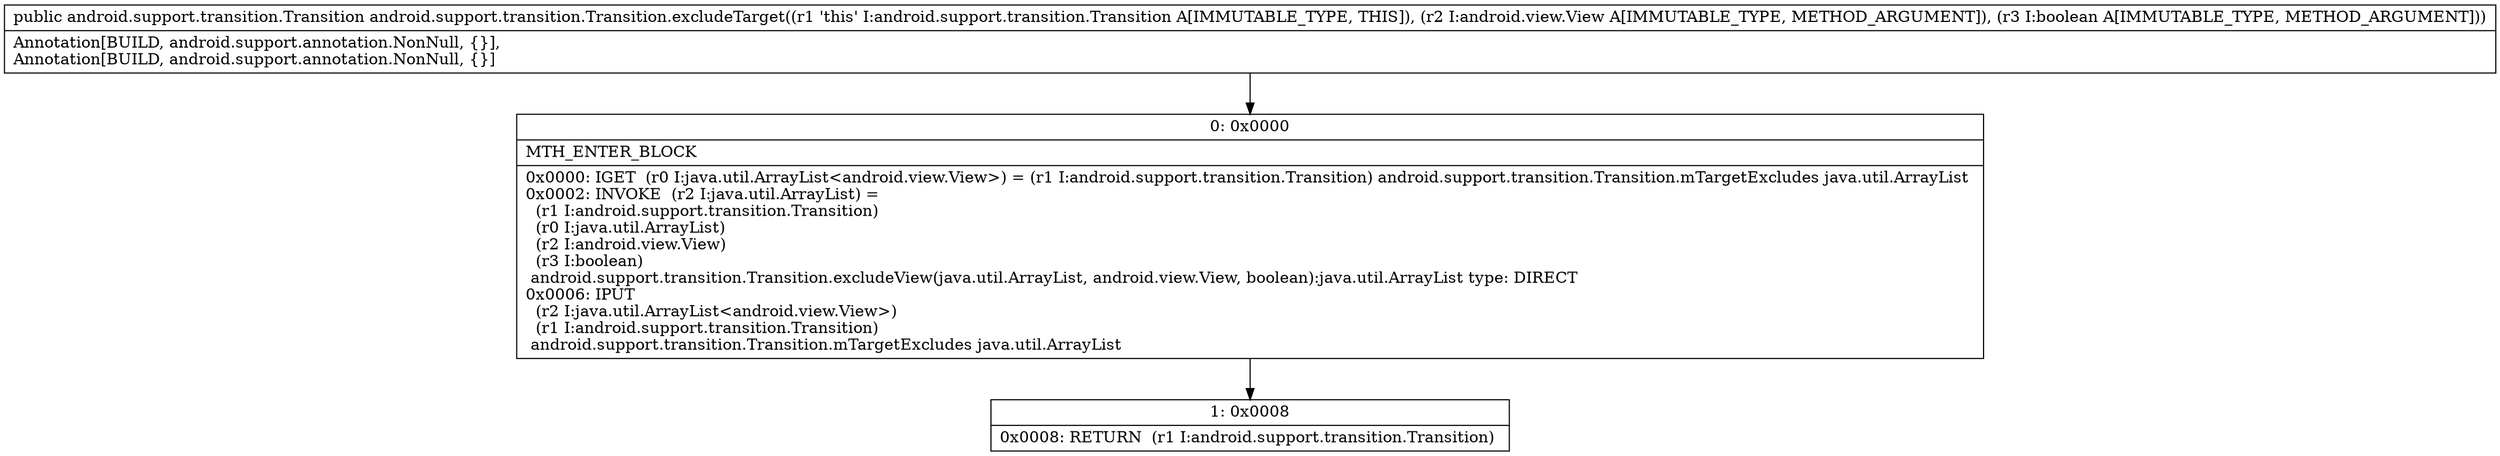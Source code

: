 digraph "CFG forandroid.support.transition.Transition.excludeTarget(Landroid\/view\/View;Z)Landroid\/support\/transition\/Transition;" {
Node_0 [shape=record,label="{0\:\ 0x0000|MTH_ENTER_BLOCK\l|0x0000: IGET  (r0 I:java.util.ArrayList\<android.view.View\>) = (r1 I:android.support.transition.Transition) android.support.transition.Transition.mTargetExcludes java.util.ArrayList \l0x0002: INVOKE  (r2 I:java.util.ArrayList) = \l  (r1 I:android.support.transition.Transition)\l  (r0 I:java.util.ArrayList)\l  (r2 I:android.view.View)\l  (r3 I:boolean)\l android.support.transition.Transition.excludeView(java.util.ArrayList, android.view.View, boolean):java.util.ArrayList type: DIRECT \l0x0006: IPUT  \l  (r2 I:java.util.ArrayList\<android.view.View\>)\l  (r1 I:android.support.transition.Transition)\l android.support.transition.Transition.mTargetExcludes java.util.ArrayList \l}"];
Node_1 [shape=record,label="{1\:\ 0x0008|0x0008: RETURN  (r1 I:android.support.transition.Transition) \l}"];
MethodNode[shape=record,label="{public android.support.transition.Transition android.support.transition.Transition.excludeTarget((r1 'this' I:android.support.transition.Transition A[IMMUTABLE_TYPE, THIS]), (r2 I:android.view.View A[IMMUTABLE_TYPE, METHOD_ARGUMENT]), (r3 I:boolean A[IMMUTABLE_TYPE, METHOD_ARGUMENT]))  | Annotation[BUILD, android.support.annotation.NonNull, \{\}], \lAnnotation[BUILD, android.support.annotation.NonNull, \{\}]\l}"];
MethodNode -> Node_0;
Node_0 -> Node_1;
}


